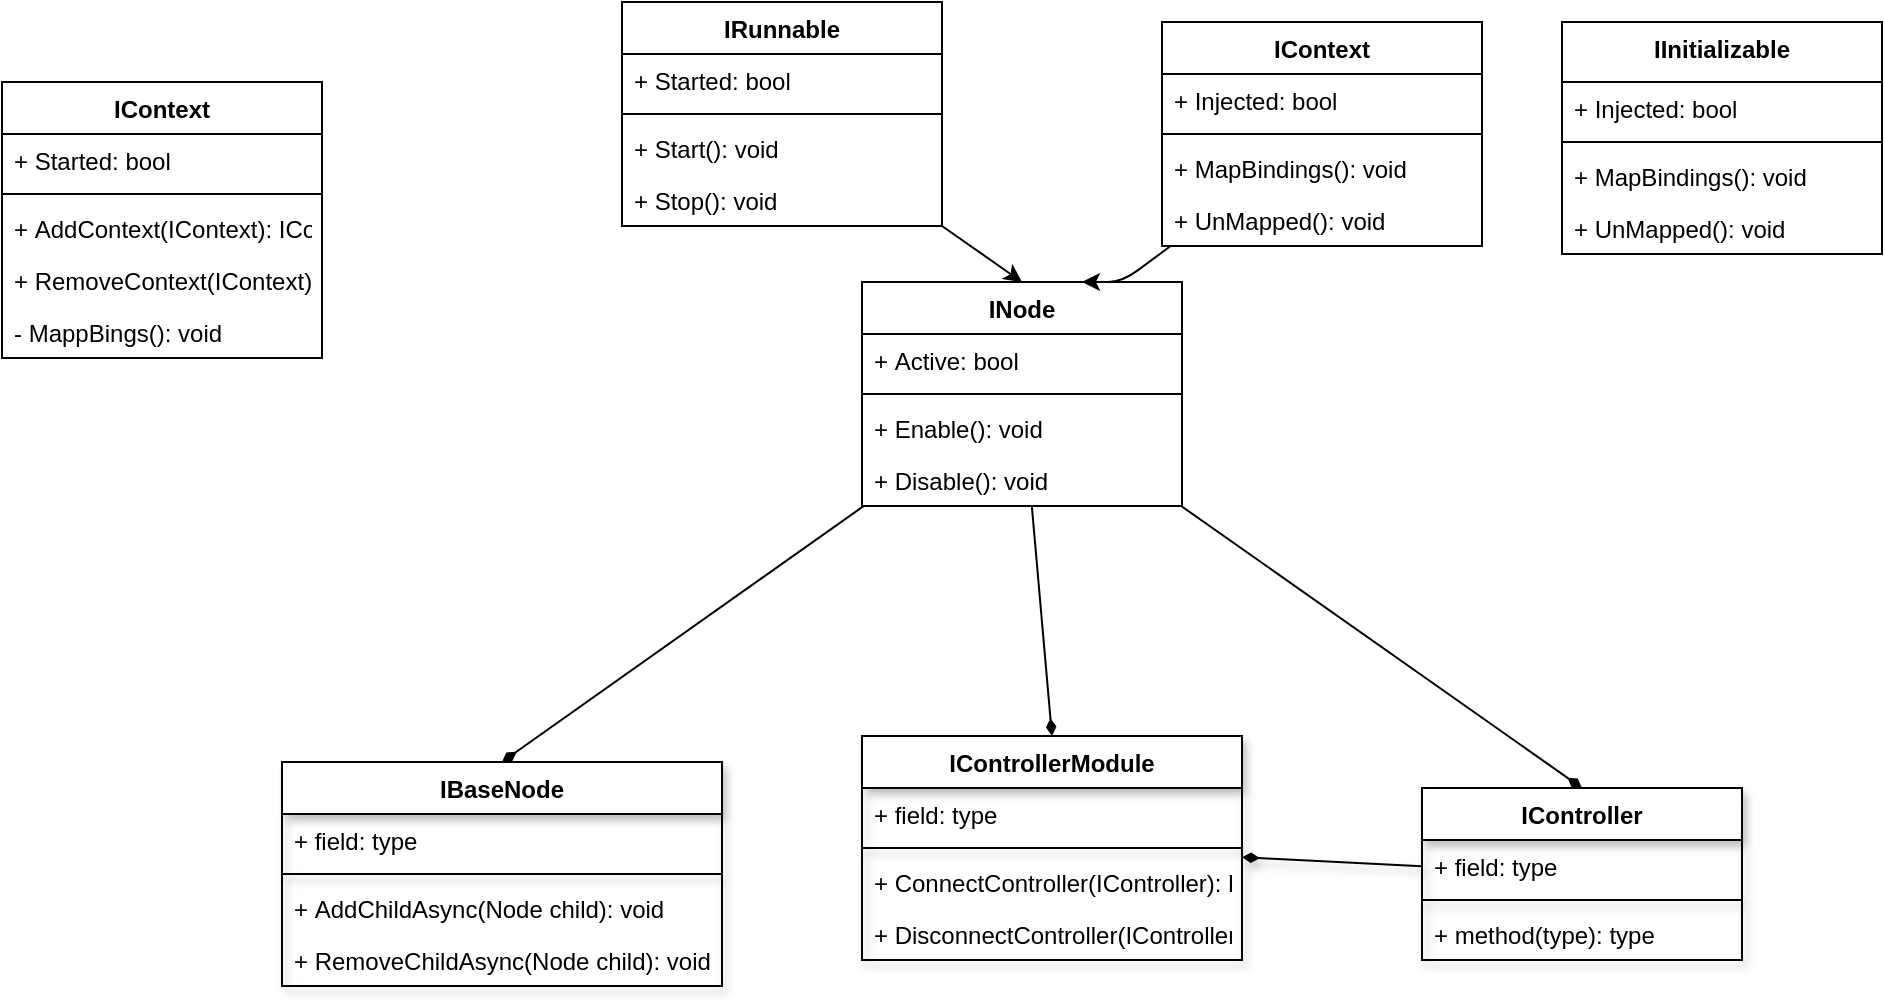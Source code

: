 <mxfile>
    <diagram id="qpTDEp0q81ltJoVpJcMa" name="Page-1">
        <mxGraphModel dx="2236" dy="1316" grid="1" gridSize="10" guides="1" tooltips="1" connect="1" arrows="1" fold="1" page="1" pageScale="1" pageWidth="1169" pageHeight="827" math="0" shadow="0">
            <root>
                <mxCell id="0"/>
                <mxCell id="1" parent="0"/>
                <mxCell id="33" style="edgeStyle=none;html=1;entryX=0.5;entryY=0;entryDx=0;entryDy=0;endArrow=diamondThin;endFill=1;" parent="1" source="15" target="2" edge="1">
                    <mxGeometry relative="1" as="geometry"/>
                </mxCell>
                <mxCell id="34" style="edgeStyle=none;html=1;entryX=0.5;entryY=0;entryDx=0;entryDy=0;endArrow=diamondThin;endFill=1;" parent="1" source="15" target="11" edge="1">
                    <mxGeometry relative="1" as="geometry"/>
                </mxCell>
                <mxCell id="35" style="edgeStyle=none;html=1;entryX=0.5;entryY=0;entryDx=0;entryDy=0;endArrow=diamondThin;endFill=1;" parent="1" source="15" target="7" edge="1">
                    <mxGeometry relative="1" as="geometry"/>
                </mxCell>
                <mxCell id="15" value="INode" style="swimlane;fontStyle=1;align=center;verticalAlign=top;childLayout=stackLayout;horizontal=1;startSize=26;horizontalStack=0;resizeParent=1;resizeParentMax=0;resizeLast=0;collapsible=1;marginBottom=0;" parent="1" vertex="1">
                    <mxGeometry x="260" y="-150" width="160" height="112" as="geometry"/>
                </mxCell>
                <mxCell id="16" value="+ Active: bool" style="text;strokeColor=none;fillColor=none;align=left;verticalAlign=top;spacingLeft=4;spacingRight=4;overflow=hidden;rotatable=0;points=[[0,0.5],[1,0.5]];portConstraint=eastwest;" parent="15" vertex="1">
                    <mxGeometry y="26" width="160" height="26" as="geometry"/>
                </mxCell>
                <mxCell id="17" value="" style="line;strokeWidth=1;fillColor=none;align=left;verticalAlign=middle;spacingTop=-1;spacingLeft=3;spacingRight=3;rotatable=0;labelPosition=right;points=[];portConstraint=eastwest;strokeColor=inherit;" parent="15" vertex="1">
                    <mxGeometry y="52" width="160" height="8" as="geometry"/>
                </mxCell>
                <mxCell id="18" value="+ Enable(): void" style="text;strokeColor=none;fillColor=none;align=left;verticalAlign=top;spacingLeft=4;spacingRight=4;overflow=hidden;rotatable=0;points=[[0,0.5],[1,0.5]];portConstraint=eastwest;" parent="15" vertex="1">
                    <mxGeometry y="60" width="160" height="26" as="geometry"/>
                </mxCell>
                <mxCell id="19" value="+ Disable(): void" style="text;strokeColor=none;fillColor=none;align=left;verticalAlign=top;spacingLeft=4;spacingRight=4;overflow=hidden;rotatable=0;points=[[0,0.5],[1,0.5]];portConstraint=eastwest;" parent="15" vertex="1">
                    <mxGeometry y="86" width="160" height="26" as="geometry"/>
                </mxCell>
                <mxCell id="36" style="edgeStyle=none;html=1;entryX=0.5;entryY=0;entryDx=0;entryDy=0;endArrow=classic;endFill=1;" parent="1" source="21" target="15" edge="1">
                    <mxGeometry relative="1" as="geometry"/>
                </mxCell>
                <mxCell id="21" value="IRunnable" style="swimlane;fontStyle=1;align=center;verticalAlign=top;childLayout=stackLayout;horizontal=1;startSize=26;horizontalStack=0;resizeParent=1;resizeParentMax=0;resizeLast=0;collapsible=1;marginBottom=0;" parent="1" vertex="1">
                    <mxGeometry x="140" y="-290" width="160" height="112" as="geometry"/>
                </mxCell>
                <mxCell id="22" value="+ Started: bool" style="text;strokeColor=none;fillColor=none;align=left;verticalAlign=top;spacingLeft=4;spacingRight=4;overflow=hidden;rotatable=0;points=[[0,0.5],[1,0.5]];portConstraint=eastwest;" parent="21" vertex="1">
                    <mxGeometry y="26" width="160" height="26" as="geometry"/>
                </mxCell>
                <mxCell id="23" value="" style="line;strokeWidth=1;fillColor=none;align=left;verticalAlign=middle;spacingTop=-1;spacingLeft=3;spacingRight=3;rotatable=0;labelPosition=right;points=[];portConstraint=eastwest;strokeColor=inherit;" parent="21" vertex="1">
                    <mxGeometry y="52" width="160" height="8" as="geometry"/>
                </mxCell>
                <mxCell id="24" value="+ Start(): void" style="text;strokeColor=none;fillColor=none;align=left;verticalAlign=top;spacingLeft=4;spacingRight=4;overflow=hidden;rotatable=0;points=[[0,0.5],[1,0.5]];portConstraint=eastwest;" parent="21" vertex="1">
                    <mxGeometry y="60" width="160" height="26" as="geometry"/>
                </mxCell>
                <mxCell id="25" value="+ Stop(): void" style="text;strokeColor=none;fillColor=none;align=left;verticalAlign=top;spacingLeft=4;spacingRight=4;overflow=hidden;rotatable=0;points=[[0,0.5],[1,0.5]];portConstraint=eastwest;" parent="21" vertex="1">
                    <mxGeometry y="86" width="160" height="26" as="geometry"/>
                </mxCell>
                <mxCell id="37" style="edgeStyle=none;html=1;endArrow=classic;endFill=1;" parent="1" source="26" target="15" edge="1">
                    <mxGeometry relative="1" as="geometry">
                        <Array as="points">
                            <mxPoint x="390" y="-150"/>
                            <mxPoint x="370" y="-150"/>
                        </Array>
                    </mxGeometry>
                </mxCell>
                <mxCell id="26" value="IContext" style="swimlane;fontStyle=1;align=center;verticalAlign=top;childLayout=stackLayout;horizontal=1;startSize=26;horizontalStack=0;resizeParent=1;resizeParentMax=0;resizeLast=0;collapsible=1;marginBottom=0;" parent="1" vertex="1">
                    <mxGeometry x="410" y="-280" width="160" height="112" as="geometry"/>
                </mxCell>
                <mxCell id="27" value="+ Injected: bool" style="text;strokeColor=none;fillColor=none;align=left;verticalAlign=top;spacingLeft=4;spacingRight=4;overflow=hidden;rotatable=0;points=[[0,0.5],[1,0.5]];portConstraint=eastwest;" parent="26" vertex="1">
                    <mxGeometry y="26" width="160" height="26" as="geometry"/>
                </mxCell>
                <mxCell id="28" value="" style="line;strokeWidth=1;fillColor=none;align=left;verticalAlign=middle;spacingTop=-1;spacingLeft=3;spacingRight=3;rotatable=0;labelPosition=right;points=[];portConstraint=eastwest;strokeColor=inherit;" parent="26" vertex="1">
                    <mxGeometry y="52" width="160" height="8" as="geometry"/>
                </mxCell>
                <mxCell id="29" value="+ MapBindings(): void" style="text;strokeColor=none;fillColor=none;align=left;verticalAlign=top;spacingLeft=4;spacingRight=4;overflow=hidden;rotatable=0;points=[[0,0.5],[1,0.5]];portConstraint=eastwest;" parent="26" vertex="1">
                    <mxGeometry y="60" width="160" height="26" as="geometry"/>
                </mxCell>
                <mxCell id="30" value="+ UnMapped(): void" style="text;strokeColor=none;fillColor=none;align=left;verticalAlign=top;spacingLeft=4;spacingRight=4;overflow=hidden;rotatable=0;points=[[0,0.5],[1,0.5]];portConstraint=eastwest;" parent="26" vertex="1">
                    <mxGeometry y="86" width="160" height="26" as="geometry"/>
                </mxCell>
                <mxCell id="2" value="IBaseNode" style="swimlane;fontStyle=1;align=center;verticalAlign=top;childLayout=stackLayout;horizontal=1;startSize=26;horizontalStack=0;resizeParent=1;resizeParentMax=0;resizeLast=0;collapsible=1;marginBottom=0;shadow=1;" parent="1" vertex="1">
                    <mxGeometry x="-30" y="90" width="220" height="112" as="geometry"/>
                </mxCell>
                <mxCell id="3" value="+ field: type" style="text;strokeColor=none;fillColor=none;align=left;verticalAlign=top;spacingLeft=4;spacingRight=4;overflow=hidden;rotatable=0;points=[[0,0.5],[1,0.5]];portConstraint=eastwest;shadow=1;" parent="2" vertex="1">
                    <mxGeometry y="26" width="220" height="26" as="geometry"/>
                </mxCell>
                <mxCell id="4" value="" style="line;strokeWidth=1;fillColor=none;align=left;verticalAlign=middle;spacingTop=-1;spacingLeft=3;spacingRight=3;rotatable=0;labelPosition=right;points=[];portConstraint=eastwest;strokeColor=inherit;shadow=1;" parent="2" vertex="1">
                    <mxGeometry y="52" width="220" height="8" as="geometry"/>
                </mxCell>
                <mxCell id="5" value="+ AddChildAsync(Node child): void" style="text;strokeColor=none;fillColor=none;align=left;verticalAlign=top;spacingLeft=4;spacingRight=4;overflow=hidden;rotatable=0;points=[[0,0.5],[1,0.5]];portConstraint=eastwest;shadow=1;" parent="2" vertex="1">
                    <mxGeometry y="60" width="220" height="26" as="geometry"/>
                </mxCell>
                <mxCell id="38" value="+ RemoveChildAsync(Node child): void" style="text;strokeColor=none;fillColor=none;align=left;verticalAlign=top;spacingLeft=4;spacingRight=4;overflow=hidden;rotatable=0;points=[[0,0.5],[1,0.5]];portConstraint=eastwest;shadow=1;" parent="2" vertex="1">
                    <mxGeometry y="86" width="220" height="26" as="geometry"/>
                </mxCell>
                <mxCell id="32" style="edgeStyle=none;html=1;endArrow=diamondThin;endFill=1;shadow=1;" parent="1" source="7" target="11" edge="1">
                    <mxGeometry relative="1" as="geometry"/>
                </mxCell>
                <mxCell id="7" value="IController" style="swimlane;fontStyle=1;align=center;verticalAlign=top;childLayout=stackLayout;horizontal=1;startSize=26;horizontalStack=0;resizeParent=1;resizeParentMax=0;resizeLast=0;collapsible=1;marginBottom=0;shadow=1;" parent="1" vertex="1">
                    <mxGeometry x="540" y="103" width="160" height="86" as="geometry"/>
                </mxCell>
                <mxCell id="8" value="+ field: type" style="text;strokeColor=none;fillColor=none;align=left;verticalAlign=top;spacingLeft=4;spacingRight=4;overflow=hidden;rotatable=0;points=[[0,0.5],[1,0.5]];portConstraint=eastwest;shadow=1;" parent="7" vertex="1">
                    <mxGeometry y="26" width="160" height="26" as="geometry"/>
                </mxCell>
                <mxCell id="9" value="" style="line;strokeWidth=1;fillColor=none;align=left;verticalAlign=middle;spacingTop=-1;spacingLeft=3;spacingRight=3;rotatable=0;labelPosition=right;points=[];portConstraint=eastwest;strokeColor=inherit;shadow=1;" parent="7" vertex="1">
                    <mxGeometry y="52" width="160" height="8" as="geometry"/>
                </mxCell>
                <mxCell id="10" value="+ method(type): type" style="text;strokeColor=none;fillColor=none;align=left;verticalAlign=top;spacingLeft=4;spacingRight=4;overflow=hidden;rotatable=0;points=[[0,0.5],[1,0.5]];portConstraint=eastwest;shadow=1;" parent="7" vertex="1">
                    <mxGeometry y="60" width="160" height="26" as="geometry"/>
                </mxCell>
                <mxCell id="11" value="IControllerModule" style="swimlane;fontStyle=1;align=center;verticalAlign=top;childLayout=stackLayout;horizontal=1;startSize=26;horizontalStack=0;resizeParent=1;resizeParentMax=0;resizeLast=0;collapsible=1;marginBottom=0;shadow=1;" parent="1" vertex="1">
                    <mxGeometry x="260" y="77" width="190" height="112" as="geometry"/>
                </mxCell>
                <mxCell id="12" value="+ field: type" style="text;strokeColor=none;fillColor=none;align=left;verticalAlign=top;spacingLeft=4;spacingRight=4;overflow=hidden;rotatable=0;points=[[0,0.5],[1,0.5]];portConstraint=eastwest;shadow=1;" parent="11" vertex="1">
                    <mxGeometry y="26" width="190" height="26" as="geometry"/>
                </mxCell>
                <mxCell id="13" value="" style="line;strokeWidth=1;fillColor=none;align=left;verticalAlign=middle;spacingTop=-1;spacingLeft=3;spacingRight=3;rotatable=0;labelPosition=right;points=[];portConstraint=eastwest;strokeColor=inherit;shadow=1;" parent="11" vertex="1">
                    <mxGeometry y="52" width="190" height="8" as="geometry"/>
                </mxCell>
                <mxCell id="14" value="+ ConnectController(IController): bool" style="text;strokeColor=none;fillColor=none;align=left;verticalAlign=top;spacingLeft=4;spacingRight=4;overflow=hidden;rotatable=0;points=[[0,0.5],[1,0.5]];portConstraint=eastwest;shadow=1;" parent="11" vertex="1">
                    <mxGeometry y="60" width="190" height="26" as="geometry"/>
                </mxCell>
                <mxCell id="20" value="+ DisconnectController(IController): bool" style="text;strokeColor=none;fillColor=none;align=left;verticalAlign=top;spacingLeft=4;spacingRight=4;overflow=hidden;rotatable=0;points=[[0,0.5],[1,0.5]];portConstraint=eastwest;shadow=1;" parent="11" vertex="1">
                    <mxGeometry y="86" width="190" height="26" as="geometry"/>
                </mxCell>
                <mxCell id="44" value="IContext" style="swimlane;fontStyle=1;align=center;verticalAlign=top;childLayout=stackLayout;horizontal=1;startSize=26;horizontalStack=0;resizeParent=1;resizeParentMax=0;resizeLast=0;collapsible=1;marginBottom=0;" parent="1" vertex="1">
                    <mxGeometry x="-170" y="-250" width="160" height="138" as="geometry"/>
                </mxCell>
                <mxCell id="45" value="+ Started: bool" style="text;strokeColor=none;fillColor=none;align=left;verticalAlign=top;spacingLeft=4;spacingRight=4;overflow=hidden;rotatable=0;points=[[0,0.5],[1,0.5]];portConstraint=eastwest;" parent="44" vertex="1">
                    <mxGeometry y="26" width="160" height="26" as="geometry"/>
                </mxCell>
                <mxCell id="46" value="" style="line;strokeWidth=1;fillColor=none;align=left;verticalAlign=middle;spacingTop=-1;spacingLeft=3;spacingRight=3;rotatable=0;labelPosition=right;points=[];portConstraint=eastwest;strokeColor=inherit;" parent="44" vertex="1">
                    <mxGeometry y="52" width="160" height="8" as="geometry"/>
                </mxCell>
                <mxCell id="47" value="+ AddContext(IContext): IContext" style="text;strokeColor=none;fillColor=none;align=left;verticalAlign=top;spacingLeft=4;spacingRight=4;overflow=hidden;rotatable=0;points=[[0,0.5],[1,0.5]];portConstraint=eastwest;" parent="44" vertex="1">
                    <mxGeometry y="60" width="160" height="26" as="geometry"/>
                </mxCell>
                <mxCell id="49" value="+ RemoveContext(IContext): IContext" style="text;strokeColor=none;fillColor=none;align=left;verticalAlign=top;spacingLeft=4;spacingRight=4;overflow=hidden;rotatable=0;points=[[0,0.5],[1,0.5]];portConstraint=eastwest;" parent="44" vertex="1">
                    <mxGeometry y="86" width="160" height="26" as="geometry"/>
                </mxCell>
                <mxCell id="50" value="- MappBings(): void" style="text;strokeColor=none;fillColor=none;align=left;verticalAlign=top;spacingLeft=4;spacingRight=4;overflow=hidden;rotatable=0;points=[[0,0.5],[1,0.5]];portConstraint=eastwest;" parent="44" vertex="1">
                    <mxGeometry y="112" width="160" height="26" as="geometry"/>
                </mxCell>
                <mxCell id="51" value="IInitializable" style="swimlane;fontStyle=1;align=center;verticalAlign=top;childLayout=stackLayout;horizontal=1;startSize=30;horizontalStack=0;resizeParent=1;resizeParentMax=0;resizeLast=0;collapsible=1;marginBottom=0;" vertex="1" parent="1">
                    <mxGeometry x="610" y="-280" width="160" height="116" as="geometry"/>
                </mxCell>
                <mxCell id="52" value="+ Injected: bool" style="text;strokeColor=none;fillColor=none;align=left;verticalAlign=top;spacingLeft=4;spacingRight=4;overflow=hidden;rotatable=0;points=[[0,0.5],[1,0.5]];portConstraint=eastwest;" vertex="1" parent="51">
                    <mxGeometry y="30" width="160" height="26" as="geometry"/>
                </mxCell>
                <mxCell id="53" value="" style="line;strokeWidth=1;fillColor=none;align=left;verticalAlign=middle;spacingTop=-1;spacingLeft=3;spacingRight=3;rotatable=0;labelPosition=right;points=[];portConstraint=eastwest;strokeColor=inherit;" vertex="1" parent="51">
                    <mxGeometry y="56" width="160" height="8" as="geometry"/>
                </mxCell>
                <mxCell id="54" value="+ MapBindings(): void" style="text;strokeColor=none;fillColor=none;align=left;verticalAlign=top;spacingLeft=4;spacingRight=4;overflow=hidden;rotatable=0;points=[[0,0.5],[1,0.5]];portConstraint=eastwest;" vertex="1" parent="51">
                    <mxGeometry y="64" width="160" height="26" as="geometry"/>
                </mxCell>
                <mxCell id="55" value="+ UnMapped(): void" style="text;strokeColor=none;fillColor=none;align=left;verticalAlign=top;spacingLeft=4;spacingRight=4;overflow=hidden;rotatable=0;points=[[0,0.5],[1,0.5]];portConstraint=eastwest;" vertex="1" parent="51">
                    <mxGeometry y="90" width="160" height="26" as="geometry"/>
                </mxCell>
            </root>
        </mxGraphModel>
    </diagram>
</mxfile>